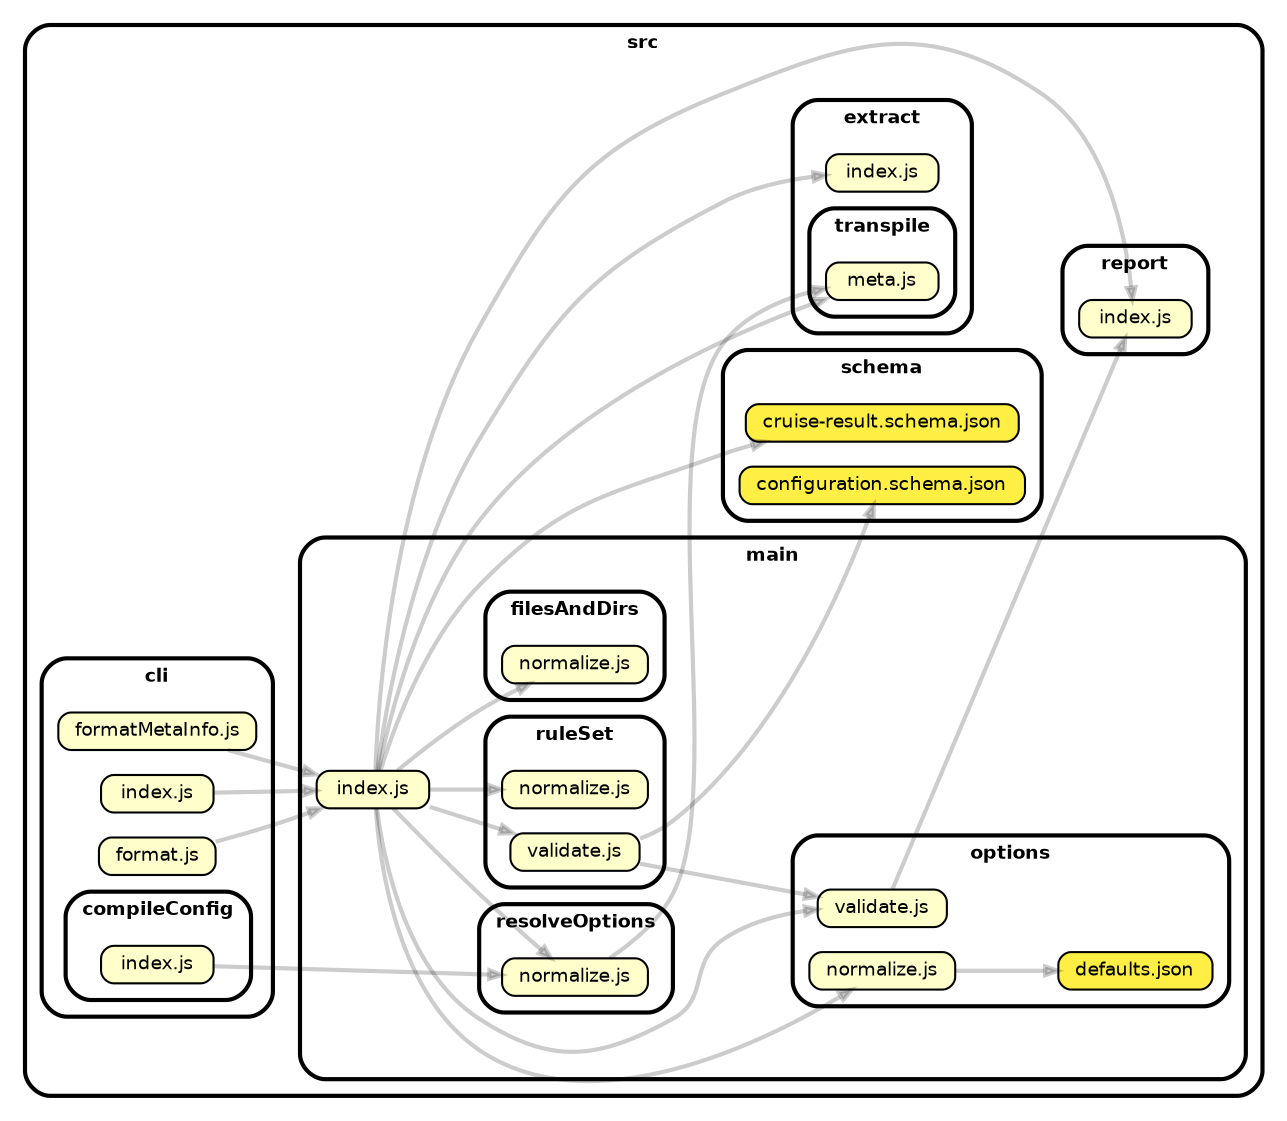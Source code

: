 strict digraph "dependency-cruiser output"{
    ordering="out" rankdir="LR" splines="true" overlap="false" nodesep="0.16" ranksep="0.18" fontname="Helvetica-bold" fontsize="9" style="rounded,bold,filled" fillcolor="#ffffff" compound="true"
    node [shape="box" style="rounded, filled" height="0.2" color="black" fillcolor="#ffffcc" fontcolor="black" fontname="Helvetica" fontsize="9"]
    edge [arrowhead="normal" arrowsize="0.6" penwidth="2.0" color="#00000033" fontname="Helvetica" fontsize="9"]

    subgraph "cluster_src" {label="src" subgraph "cluster_src/cli" {label="cli" subgraph "cluster_src/cli/compileConfig" {label="compileConfig" "src/cli/compileConfig/index.js" [label=<index.js> tooltip="index.js" URL="https://github.com/sverweij/dependency-cruiser/blob/develop/src/cli/compileConfig/index.js" ] } } }
    "src/cli/compileConfig/index.js" -> "src/main/resolveOptions/normalize.js"
    subgraph "cluster_src" {label="src" subgraph "cluster_src/cli" {label="cli" "src/cli/format.js" [label=<format.js> tooltip="format.js" URL="https://github.com/sverweij/dependency-cruiser/blob/develop/src/cli/format.js" ] } }
    "src/cli/format.js" -> "src/main/index.js"
    subgraph "cluster_src" {label="src" subgraph "cluster_src/cli" {label="cli" "src/cli/formatMetaInfo.js" [label=<formatMetaInfo.js> tooltip="formatMetaInfo.js" URL="https://github.com/sverweij/dependency-cruiser/blob/develop/src/cli/formatMetaInfo.js" ] } }
    "src/cli/formatMetaInfo.js" -> "src/main/index.js"
    subgraph "cluster_src" {label="src" subgraph "cluster_src/cli" {label="cli" "src/cli/index.js" [label=<index.js> tooltip="index.js" URL="https://github.com/sverweij/dependency-cruiser/blob/develop/src/cli/index.js" ] } }
    "src/cli/index.js" -> "src/main/index.js"
    subgraph "cluster_src" {label="src" subgraph "cluster_src/extract" {label="extract" "src/extract/index.js" [label=<index.js> tooltip="index.js" URL="https://github.com/sverweij/dependency-cruiser/blob/develop/src/extract/index.js" ] } }
    subgraph "cluster_src" {label="src" subgraph "cluster_src/extract" {label="extract" subgraph "cluster_src/extract/transpile" {label="transpile" "src/extract/transpile/meta.js" [label=<meta.js> tooltip="meta.js" URL="https://github.com/sverweij/dependency-cruiser/blob/develop/src/extract/transpile/meta.js" ] } } }
    subgraph "cluster_src" {label="src" subgraph "cluster_src/main" {label="main" subgraph "cluster_src/main/filesAndDirs" {label="filesAndDirs" "src/main/filesAndDirs/normalize.js" [label=<normalize.js> tooltip="normalize.js" URL="https://github.com/sverweij/dependency-cruiser/blob/develop/src/main/filesAndDirs/normalize.js" ] } } }
    subgraph "cluster_src" {label="src" subgraph "cluster_src/main" {label="main" "src/main/index.js" [label=<index.js> tooltip="index.js" URL="https://github.com/sverweij/dependency-cruiser/blob/develop/src/main/index.js" ] } }
    "src/main/index.js" -> "src/extract/index.js"
    "src/main/index.js" -> "src/extract/transpile/meta.js"
    "src/main/index.js" -> "src/report/index.js"
    "src/main/index.js" -> "src/schema/cruise-result.schema.json"
    "src/main/index.js" -> "src/main/filesAndDirs/normalize.js"
    "src/main/index.js" -> "src/main/options/normalize.js"
    "src/main/index.js" -> "src/main/options/validate.js"
    "src/main/index.js" -> "src/main/resolveOptions/normalize.js"
    "src/main/index.js" -> "src/main/ruleSet/normalize.js"
    "src/main/index.js" -> "src/main/ruleSet/validate.js"
    subgraph "cluster_src" {label="src" subgraph "cluster_src/main" {label="main" subgraph "cluster_src/main/options" {label="options" "src/main/options/defaults.json" [label=<defaults.json> tooltip="defaults.json" URL="https://github.com/sverweij/dependency-cruiser/blob/develop/src/main/options/defaults.json" fillcolor="#ffee44"] } } }
    subgraph "cluster_src" {label="src" subgraph "cluster_src/main" {label="main" subgraph "cluster_src/main/options" {label="options" "src/main/options/normalize.js" [label=<normalize.js> tooltip="normalize.js" URL="https://github.com/sverweij/dependency-cruiser/blob/develop/src/main/options/normalize.js" ] } } }
    "src/main/options/normalize.js" -> "src/main/options/defaults.json"
    subgraph "cluster_src" {label="src" subgraph "cluster_src/main" {label="main" subgraph "cluster_src/main/options" {label="options" "src/main/options/validate.js" [label=<validate.js> tooltip="validate.js" URL="https://github.com/sverweij/dependency-cruiser/blob/develop/src/main/options/validate.js" ] } } }
    "src/main/options/validate.js" -> "src/report/index.js"
    subgraph "cluster_src" {label="src" subgraph "cluster_src/main" {label="main" subgraph "cluster_src/main/resolveOptions" {label="resolveOptions" "src/main/resolveOptions/normalize.js" [label=<normalize.js> tooltip="normalize.js" URL="https://github.com/sverweij/dependency-cruiser/blob/develop/src/main/resolveOptions/normalize.js" ] } } }
    "src/main/resolveOptions/normalize.js" -> "src/extract/transpile/meta.js"
    subgraph "cluster_src" {label="src" subgraph "cluster_src/main" {label="main" subgraph "cluster_src/main/ruleSet" {label="ruleSet" "src/main/ruleSet/normalize.js" [label=<normalize.js> tooltip="normalize.js" URL="https://github.com/sverweij/dependency-cruiser/blob/develop/src/main/ruleSet/normalize.js" ] } } }
    subgraph "cluster_src" {label="src" subgraph "cluster_src/main" {label="main" subgraph "cluster_src/main/ruleSet" {label="ruleSet" "src/main/ruleSet/validate.js" [label=<validate.js> tooltip="validate.js" URL="https://github.com/sverweij/dependency-cruiser/blob/develop/src/main/ruleSet/validate.js" ] } } }
    "src/main/ruleSet/validate.js" -> "src/schema/configuration.schema.json"
    "src/main/ruleSet/validate.js" -> "src/main/options/validate.js"
    subgraph "cluster_src" {label="src" subgraph "cluster_src/report" {label="report" "src/report/index.js" [label=<index.js> tooltip="index.js" URL="https://github.com/sverweij/dependency-cruiser/blob/develop/src/report/index.js" ] } }
    subgraph "cluster_src" {label="src" subgraph "cluster_src/schema" {label="schema" "src/schema/configuration.schema.json" [label=<configuration.schema.json> tooltip="configuration.schema.json" URL="https://github.com/sverweij/dependency-cruiser/blob/develop/src/schema/configuration.schema.json" fillcolor="#ffee44"] } }
    subgraph "cluster_src" {label="src" subgraph "cluster_src/schema" {label="schema" "src/schema/cruise-result.schema.json" [label=<cruise-result.schema.json> tooltip="cruise-result.schema.json" URL="https://github.com/sverweij/dependency-cruiser/blob/develop/src/schema/cruise-result.schema.json" fillcolor="#ffee44"] } }
}
